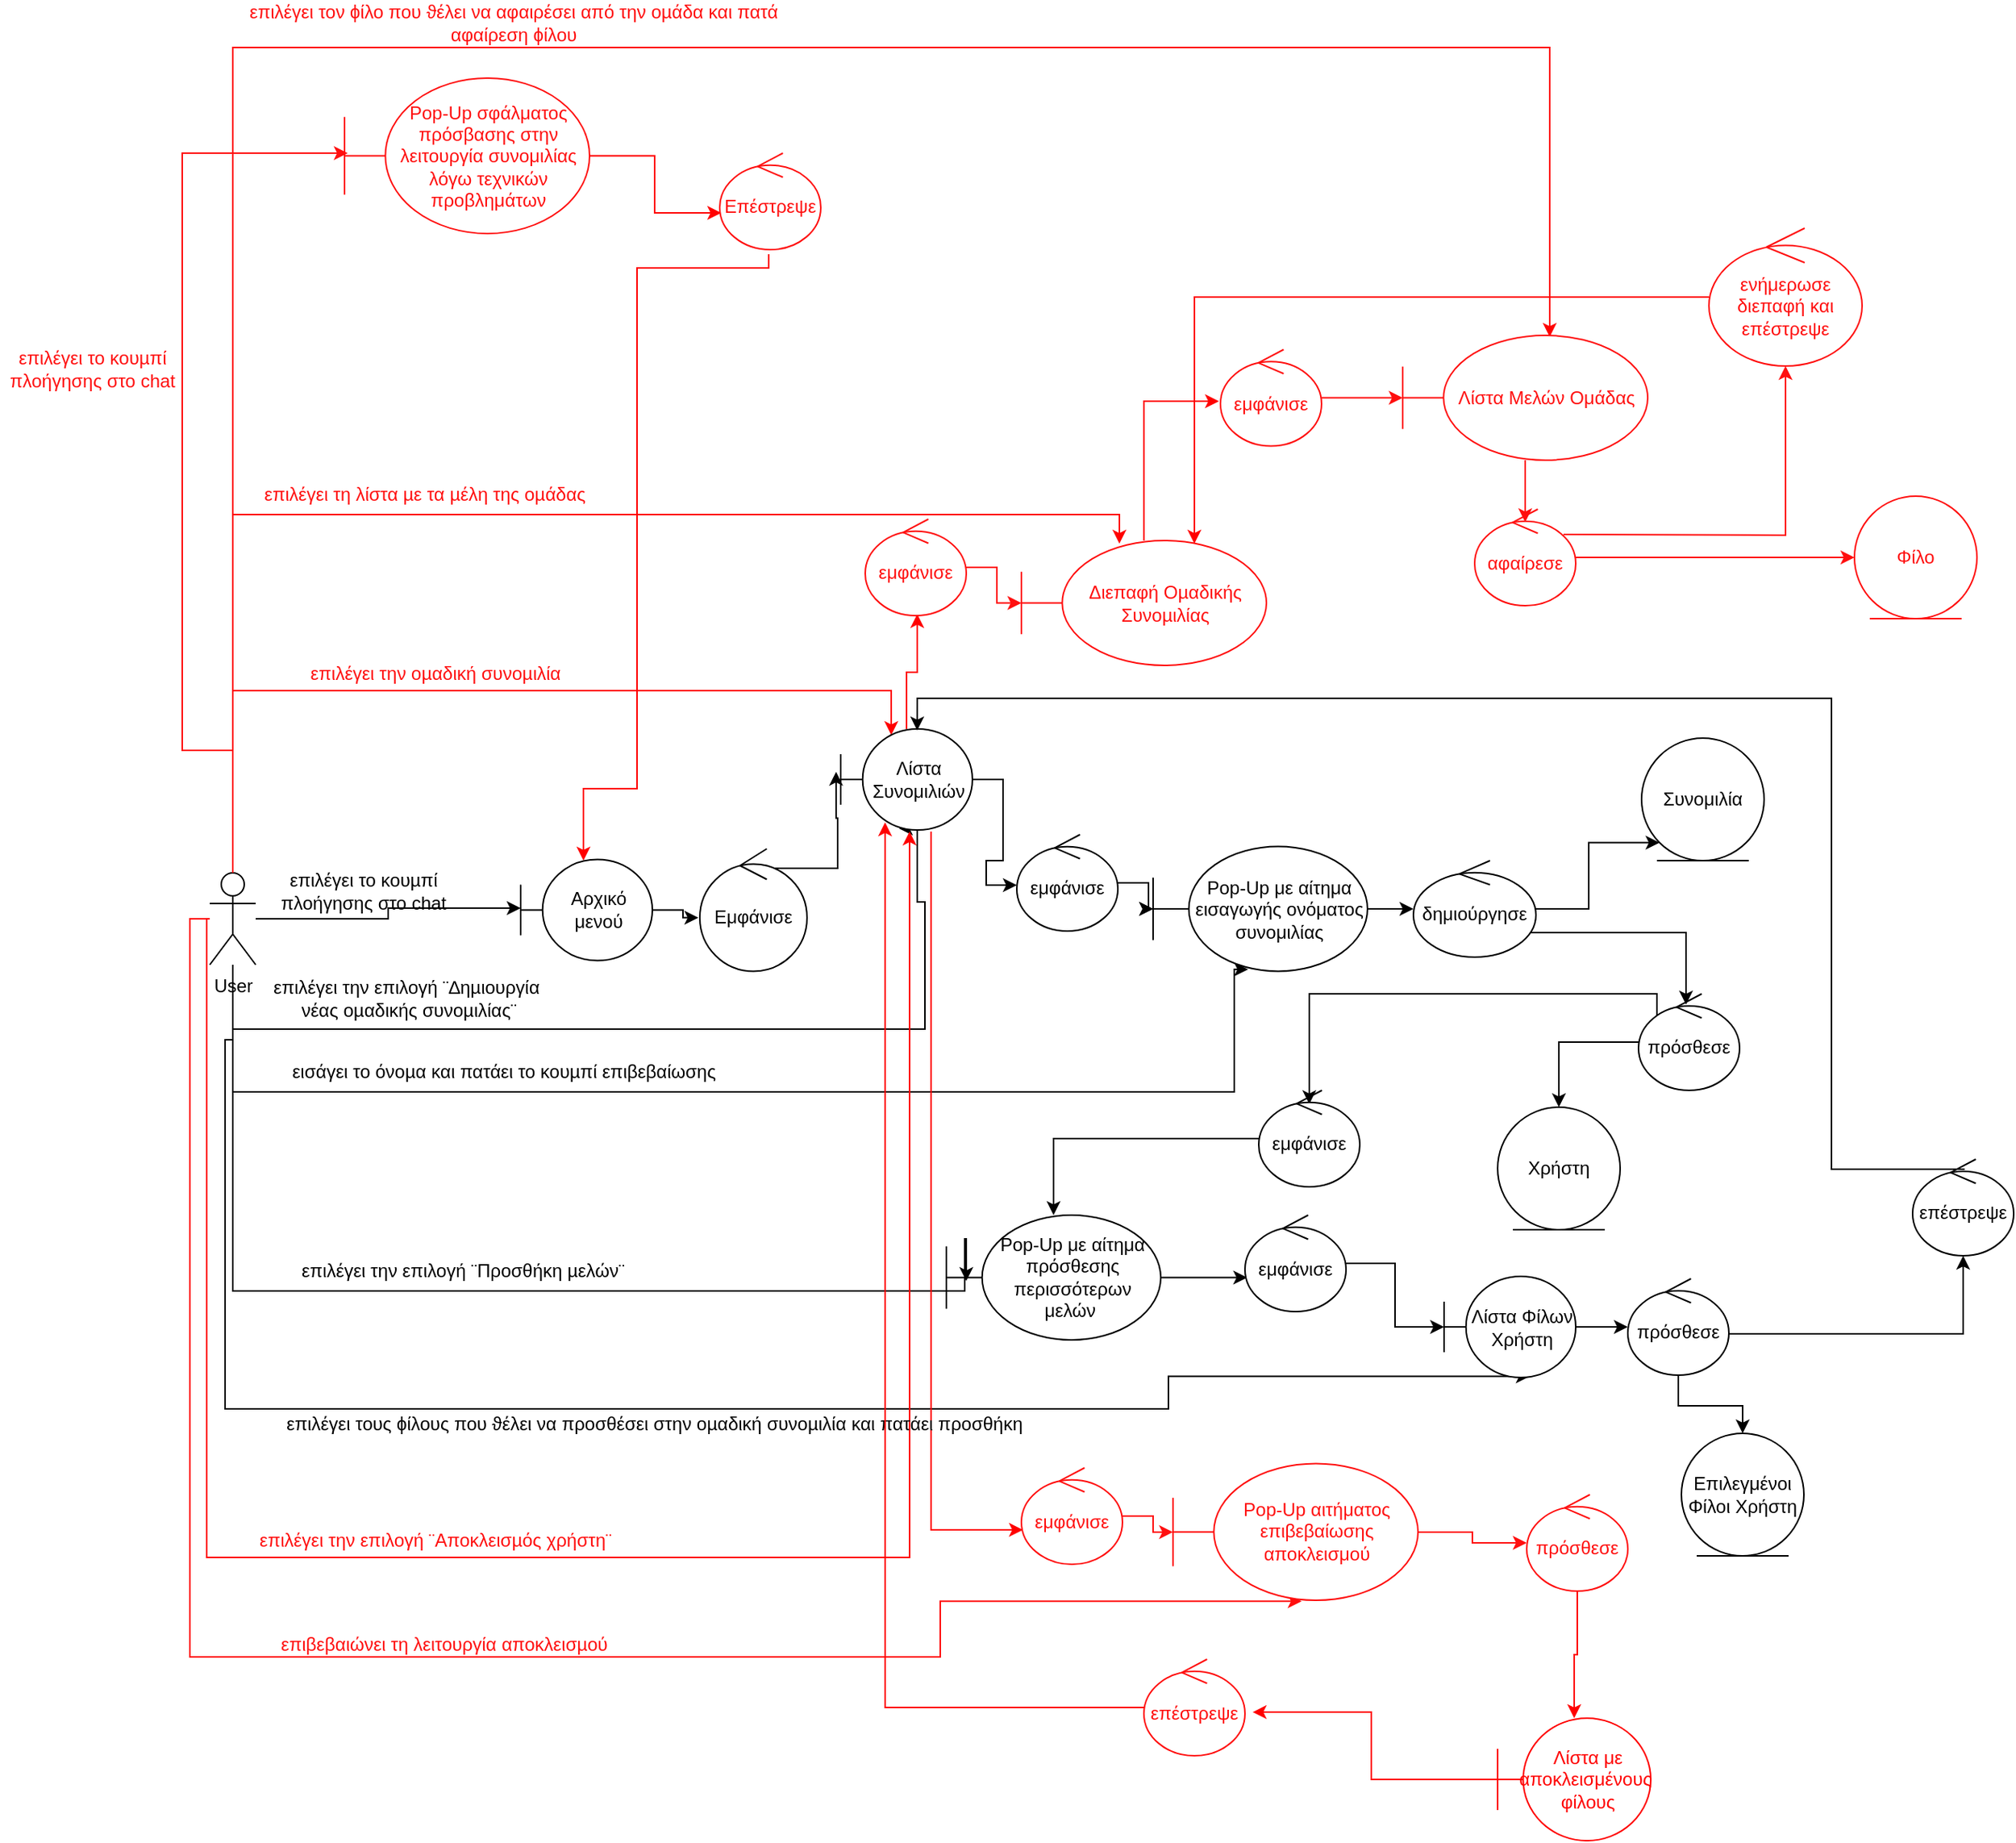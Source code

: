 <mxfile version="21.2.1" type="device">
  <diagram id="pmuhyV-cm-OnUMHhJTlq" name="Page-1">
    <mxGraphModel dx="3267" dy="2424" grid="0" gridSize="10" guides="1" tooltips="1" connect="1" arrows="1" fold="1" page="1" pageScale="1" pageWidth="827" pageHeight="1169" math="0" shadow="0">
      <root>
        <mxCell id="0" />
        <mxCell id="1" parent="0" />
        <mxCell id="SEXVIPA4rmlOhspBguN--4" value="" style="edgeStyle=orthogonalEdgeStyle;rounded=0;orthogonalLoop=1;jettySize=auto;html=1;entryX=0;entryY=0.481;entryDx=0;entryDy=0;entryPerimeter=0;" parent="1" source="SEXVIPA4rmlOhspBguN--1" target="fuNvJiftUmzsNU5uXSFQ-1" edge="1">
          <mxGeometry relative="1" as="geometry">
            <mxPoint x="229" y="323" as="targetPoint" />
          </mxGeometry>
        </mxCell>
        <mxCell id="SEXVIPA4rmlOhspBguN--38" style="edgeStyle=orthogonalEdgeStyle;rounded=0;orthogonalLoop=1;jettySize=auto;html=1;entryX=0.651;entryY=0.989;entryDx=0;entryDy=0;entryPerimeter=0;" parent="1" source="SEXVIPA4rmlOhspBguN--1" target="SEXVIPA4rmlOhspBguN--36" edge="1">
          <mxGeometry relative="1" as="geometry">
            <Array as="points">
              <mxPoint x="25" y="409" />
              <mxPoint x="20" y="409" />
              <mxPoint x="20" y="650" />
              <mxPoint x="636" y="650" />
            </Array>
          </mxGeometry>
        </mxCell>
        <mxCell id="SEXVIPA4rmlOhspBguN--62" style="edgeStyle=orthogonalEdgeStyle;rounded=0;orthogonalLoop=1;jettySize=auto;html=1;entryX=0.525;entryY=1.007;entryDx=0;entryDy=0;entryPerimeter=0;fontColor=#FF0F0F;strokeColor=#FF0F0F;" parent="1" source="SEXVIPA4rmlOhspBguN--1" target="SEXVIPA4rmlOhspBguN--60" edge="1">
          <mxGeometry relative="1" as="geometry">
            <Array as="points">
              <mxPoint x="-3" y="330" />
              <mxPoint x="-3" y="812" />
              <mxPoint x="487" y="812" />
              <mxPoint x="487" y="776" />
            </Array>
          </mxGeometry>
        </mxCell>
        <mxCell id="fuNvJiftUmzsNU5uXSFQ-5" style="edgeStyle=orthogonalEdgeStyle;rounded=0;orthogonalLoop=1;jettySize=auto;html=1;entryX=0.442;entryY=0.985;entryDx=0;entryDy=0;entryPerimeter=0;" edge="1" parent="1" source="SEXVIPA4rmlOhspBguN--1" target="SEXVIPA4rmlOhspBguN--3">
          <mxGeometry relative="1" as="geometry">
            <mxPoint x="367" y="476" as="targetPoint" />
            <Array as="points">
              <mxPoint x="25" y="402" />
              <mxPoint x="477" y="402" />
              <mxPoint x="477" y="319" />
              <mxPoint x="472" y="319" />
              <mxPoint x="472" y="271" />
            </Array>
          </mxGeometry>
        </mxCell>
        <mxCell id="fuNvJiftUmzsNU5uXSFQ-8" style="edgeStyle=orthogonalEdgeStyle;rounded=0;orthogonalLoop=1;jettySize=auto;html=1;entryX=0.443;entryY=0.985;entryDx=0;entryDy=0;entryPerimeter=0;" edge="1" parent="1" source="SEXVIPA4rmlOhspBguN--1" target="SEXVIPA4rmlOhspBguN--14">
          <mxGeometry relative="1" as="geometry">
            <mxPoint x="679" y="371" as="targetPoint" />
            <Array as="points">
              <mxPoint x="25" y="443" />
              <mxPoint x="679" y="443" />
              <mxPoint x="679" y="363" />
            </Array>
          </mxGeometry>
        </mxCell>
        <mxCell id="fuNvJiftUmzsNU5uXSFQ-9" style="edgeStyle=orthogonalEdgeStyle;rounded=0;orthogonalLoop=1;jettySize=auto;html=1;entryX=0.093;entryY=0.528;entryDx=0;entryDy=0;entryPerimeter=0;" edge="1" parent="1" source="SEXVIPA4rmlOhspBguN--1" target="SEXVIPA4rmlOhspBguN--30">
          <mxGeometry relative="1" as="geometry">
            <Array as="points">
              <mxPoint x="25" y="573" />
              <mxPoint x="503" y="573" />
              <mxPoint x="503" y="539" />
            </Array>
          </mxGeometry>
        </mxCell>
        <mxCell id="fuNvJiftUmzsNU5uXSFQ-18" style="edgeStyle=orthogonalEdgeStyle;rounded=0;orthogonalLoop=1;jettySize=auto;html=1;entryX=0.523;entryY=1.015;entryDx=0;entryDy=0;entryPerimeter=0;strokeColor=#FF0000;" edge="1" parent="1" source="SEXVIPA4rmlOhspBguN--1" target="SEXVIPA4rmlOhspBguN--3">
          <mxGeometry relative="1" as="geometry">
            <mxPoint x="55" y="798" as="targetPoint" />
            <Array as="points">
              <mxPoint x="8" y="330" />
              <mxPoint x="8" y="747" />
              <mxPoint x="467" y="747" />
            </Array>
          </mxGeometry>
        </mxCell>
        <mxCell id="fuNvJiftUmzsNU5uXSFQ-22" style="edgeStyle=orthogonalEdgeStyle;rounded=0;orthogonalLoop=1;jettySize=auto;html=1;entryX=0.384;entryY=0.061;entryDx=0;entryDy=0;entryPerimeter=0;strokeColor=#FF0000;" edge="1" parent="1" source="SEXVIPA4rmlOhspBguN--1" target="SEXVIPA4rmlOhspBguN--3">
          <mxGeometry relative="1" as="geometry">
            <Array as="points">
              <mxPoint x="25" y="181" />
              <mxPoint x="455" y="181" />
            </Array>
          </mxGeometry>
        </mxCell>
        <mxCell id="fuNvJiftUmzsNU5uXSFQ-24" style="edgeStyle=orthogonalEdgeStyle;rounded=0;orthogonalLoop=1;jettySize=auto;html=1;entryX=0.4;entryY=0.025;entryDx=0;entryDy=0;entryPerimeter=0;strokeColor=#FF0000;" edge="1" parent="1" source="SEXVIPA4rmlOhspBguN--1" target="SEXVIPA4rmlOhspBguN--77">
          <mxGeometry relative="1" as="geometry">
            <Array as="points">
              <mxPoint x="25" y="66" />
              <mxPoint x="604" y="66" />
            </Array>
          </mxGeometry>
        </mxCell>
        <mxCell id="fuNvJiftUmzsNU5uXSFQ-26" style="edgeStyle=orthogonalEdgeStyle;rounded=0;orthogonalLoop=1;jettySize=auto;html=1;entryX=0.6;entryY=0.012;entryDx=0;entryDy=0;entryPerimeter=0;strokeColor=#FF0000;" edge="1" parent="1" source="SEXVIPA4rmlOhspBguN--1" target="SEXVIPA4rmlOhspBguN--85">
          <mxGeometry relative="1" as="geometry">
            <Array as="points">
              <mxPoint x="25" y="-239" />
              <mxPoint x="885" y="-239" />
            </Array>
          </mxGeometry>
        </mxCell>
        <mxCell id="SEXVIPA4rmlOhspBguN--1" value="User" style="shape=umlActor;verticalLabelPosition=bottom;verticalAlign=top;html=1;outlineConnect=0;" parent="1" vertex="1">
          <mxGeometry x="10" y="300" width="30" height="60" as="geometry" />
        </mxCell>
        <mxCell id="fuNvJiftUmzsNU5uXSFQ-6" style="edgeStyle=orthogonalEdgeStyle;rounded=0;orthogonalLoop=1;jettySize=auto;html=1;entryX=0;entryY=0.524;entryDx=0;entryDy=0;entryPerimeter=0;" edge="1" parent="1" source="SEXVIPA4rmlOhspBguN--3" target="SEXVIPA4rmlOhspBguN--8">
          <mxGeometry relative="1" as="geometry" />
        </mxCell>
        <mxCell id="fuNvJiftUmzsNU5uXSFQ-20" style="edgeStyle=orthogonalEdgeStyle;rounded=0;orthogonalLoop=1;jettySize=auto;html=1;entryX=0.015;entryY=0.643;entryDx=0;entryDy=0;entryPerimeter=0;exitX=0.686;exitY=1.015;exitDx=0;exitDy=0;exitPerimeter=0;strokeColor=#FF0000;" edge="1" parent="1" source="SEXVIPA4rmlOhspBguN--3" target="SEXVIPA4rmlOhspBguN--58">
          <mxGeometry relative="1" as="geometry" />
        </mxCell>
        <mxCell id="fuNvJiftUmzsNU5uXSFQ-23" style="edgeStyle=orthogonalEdgeStyle;rounded=0;orthogonalLoop=1;jettySize=auto;html=1;entryX=0.515;entryY=0.984;entryDx=0;entryDy=0;entryPerimeter=0;strokeColor=#FF0000;" edge="1" parent="1" source="SEXVIPA4rmlOhspBguN--3" target="SEXVIPA4rmlOhspBguN--75">
          <mxGeometry relative="1" as="geometry" />
        </mxCell>
        <mxCell id="SEXVIPA4rmlOhspBguN--3" value="Λίστα Συνομιλιών" style="shape=umlBoundary;whiteSpace=wrap;html=1;" parent="1" vertex="1">
          <mxGeometry x="422" y="206" width="86" height="66" as="geometry" />
        </mxCell>
        <mxCell id="SEXVIPA4rmlOhspBguN--5" value="επιλέγει το κουµπί&lt;br&gt;πλοήγησης στο chat" style="text;html=1;align=center;verticalAlign=middle;resizable=0;points=[];autosize=1;strokeColor=none;fillColor=none;" parent="1" vertex="1">
          <mxGeometry x="50" y="297" width="120" height="30" as="geometry" />
        </mxCell>
        <mxCell id="SEXVIPA4rmlOhspBguN--7" value="επιλέγει την επιλογή ¨∆ηµιουργία&lt;br&gt;&amp;nbsp;νέας οµαδικής συνοµιλίας¨" style="text;html=1;align=center;verticalAlign=middle;resizable=0;points=[];autosize=1;strokeColor=none;fillColor=none;" parent="1" vertex="1">
          <mxGeometry x="43" y="367" width="190" height="30" as="geometry" />
        </mxCell>
        <mxCell id="SEXVIPA4rmlOhspBguN--18" value="" style="edgeStyle=orthogonalEdgeStyle;rounded=0;orthogonalLoop=1;jettySize=auto;html=1;" parent="1" source="SEXVIPA4rmlOhspBguN--8" target="SEXVIPA4rmlOhspBguN--14" edge="1">
          <mxGeometry relative="1" as="geometry" />
        </mxCell>
        <mxCell id="SEXVIPA4rmlOhspBguN--49" value="" style="edgeStyle=orthogonalEdgeStyle;rounded=0;orthogonalLoop=1;jettySize=auto;html=1;" parent="1" source="SEXVIPA4rmlOhspBguN--8" target="SEXVIPA4rmlOhspBguN--14" edge="1">
          <mxGeometry relative="1" as="geometry" />
        </mxCell>
        <mxCell id="SEXVIPA4rmlOhspBguN--8" value="εμφάνισε" style="ellipse;shape=umlControl;whiteSpace=wrap;html=1;" parent="1" vertex="1">
          <mxGeometry x="537" y="275" width="66" height="63" as="geometry" />
        </mxCell>
        <mxCell id="SEXVIPA4rmlOhspBguN--21" value="" style="edgeStyle=orthogonalEdgeStyle;rounded=0;orthogonalLoop=1;jettySize=auto;html=1;" parent="1" source="SEXVIPA4rmlOhspBguN--14" target="SEXVIPA4rmlOhspBguN--20" edge="1">
          <mxGeometry relative="1" as="geometry" />
        </mxCell>
        <mxCell id="SEXVIPA4rmlOhspBguN--14" value="Pop-Up με αίτημα εισαγωγής ονόματος συνομιλίας" style="shape=umlBoundary;whiteSpace=wrap;html=1;" parent="1" vertex="1">
          <mxGeometry x="626" y="282.75" width="140" height="81.5" as="geometry" />
        </mxCell>
        <mxCell id="SEXVIPA4rmlOhspBguN--19" value="&amp;nbsp;εισάγει το όνοµα και πατάει το κουµπί επιβεβαίωσης" style="text;html=1;align=center;verticalAlign=middle;resizable=0;points=[];autosize=1;strokeColor=none;fillColor=none;" parent="1" vertex="1">
          <mxGeometry x="50" y="420" width="300" height="20" as="geometry" />
        </mxCell>
        <mxCell id="SEXVIPA4rmlOhspBguN--23" value="" style="edgeStyle=orthogonalEdgeStyle;rounded=0;orthogonalLoop=1;jettySize=auto;html=1;entryX=0;entryY=1;entryDx=0;entryDy=0;" parent="1" source="SEXVIPA4rmlOhspBguN--20" target="SEXVIPA4rmlOhspBguN--22" edge="1">
          <mxGeometry relative="1" as="geometry" />
        </mxCell>
        <mxCell id="SEXVIPA4rmlOhspBguN--20" value="δημιούργησε" style="ellipse;shape=umlControl;whiteSpace=wrap;html=1;" parent="1" vertex="1">
          <mxGeometry x="796" y="292" width="80" height="63" as="geometry" />
        </mxCell>
        <mxCell id="SEXVIPA4rmlOhspBguN--25" value="" style="edgeStyle=orthogonalEdgeStyle;rounded=0;orthogonalLoop=1;jettySize=auto;html=1;exitX=0.95;exitY=0.746;exitDx=0;exitDy=0;exitPerimeter=0;entryX=0.47;entryY=0.111;entryDx=0;entryDy=0;entryPerimeter=0;" parent="1" source="SEXVIPA4rmlOhspBguN--20" target="SEXVIPA4rmlOhspBguN--24" edge="1">
          <mxGeometry relative="1" as="geometry" />
        </mxCell>
        <mxCell id="SEXVIPA4rmlOhspBguN--22" value="Συνομιλία" style="ellipse;shape=umlEntity;whiteSpace=wrap;html=1;" parent="1" vertex="1">
          <mxGeometry x="945" y="212" width="80" height="80" as="geometry" />
        </mxCell>
        <mxCell id="SEXVIPA4rmlOhspBguN--27" value="" style="edgeStyle=orthogonalEdgeStyle;rounded=0;orthogonalLoop=1;jettySize=auto;html=1;" parent="1" source="SEXVIPA4rmlOhspBguN--24" target="SEXVIPA4rmlOhspBguN--26" edge="1">
          <mxGeometry relative="1" as="geometry" />
        </mxCell>
        <mxCell id="SEXVIPA4rmlOhspBguN--24" value="πρόσθεσε" style="ellipse;shape=umlControl;whiteSpace=wrap;html=1;" parent="1" vertex="1">
          <mxGeometry x="943" y="379" width="66" height="63" as="geometry" />
        </mxCell>
        <mxCell id="SEXVIPA4rmlOhspBguN--29" style="edgeStyle=orthogonalEdgeStyle;rounded=0;orthogonalLoop=1;jettySize=auto;html=1;exitX=0.182;exitY=0.222;exitDx=0;exitDy=0;exitPerimeter=0;entryX=0.5;entryY=0.143;entryDx=0;entryDy=0;entryPerimeter=0;" parent="1" source="SEXVIPA4rmlOhspBguN--24" target="SEXVIPA4rmlOhspBguN--28" edge="1">
          <mxGeometry relative="1" as="geometry">
            <Array as="points">
              <mxPoint x="955" y="379" />
              <mxPoint x="728" y="379" />
            </Array>
          </mxGeometry>
        </mxCell>
        <mxCell id="SEXVIPA4rmlOhspBguN--26" value="Χρήστη" style="ellipse;shape=umlEntity;whiteSpace=wrap;html=1;" parent="1" vertex="1">
          <mxGeometry x="851" y="453" width="80" height="80" as="geometry" />
        </mxCell>
        <mxCell id="SEXVIPA4rmlOhspBguN--31" style="edgeStyle=orthogonalEdgeStyle;rounded=0;orthogonalLoop=1;jettySize=auto;html=1;" parent="1" source="SEXVIPA4rmlOhspBguN--28" target="SEXVIPA4rmlOhspBguN--30" edge="1">
          <mxGeometry relative="1" as="geometry" />
        </mxCell>
        <mxCell id="SEXVIPA4rmlOhspBguN--28" value="εμφάνισε" style="ellipse;shape=umlControl;whiteSpace=wrap;html=1;" parent="1" vertex="1">
          <mxGeometry x="695" y="442" width="66" height="63" as="geometry" />
        </mxCell>
        <mxCell id="SEXVIPA4rmlOhspBguN--35" value="" style="edgeStyle=orthogonalEdgeStyle;rounded=0;orthogonalLoop=1;jettySize=auto;html=1;" parent="1" source="SEXVIPA4rmlOhspBguN--30" target="SEXVIPA4rmlOhspBguN--34" edge="1">
          <mxGeometry relative="1" as="geometry">
            <Array as="points">
              <mxPoint x="580" y="565" />
            </Array>
          </mxGeometry>
        </mxCell>
        <mxCell id="SEXVIPA4rmlOhspBguN--30" value="Pop-Up με αίτημα πρόσθεσης περισσότερων μελών&amp;nbsp;" style="shape=umlBoundary;whiteSpace=wrap;html=1;" parent="1" vertex="1">
          <mxGeometry x="491" y="523.5" width="140" height="81.5" as="geometry" />
        </mxCell>
        <mxCell id="SEXVIPA4rmlOhspBguN--33" value=" επιλέγει την επιλογή ¨Προσθήκη µελών¨" style="text;html=1;align=center;verticalAlign=middle;resizable=0;points=[];autosize=1;strokeColor=none;fillColor=none;" parent="1" vertex="1">
          <mxGeometry x="60" y="550" width="230" height="20" as="geometry" />
        </mxCell>
        <mxCell id="SEXVIPA4rmlOhspBguN--37" value="" style="edgeStyle=orthogonalEdgeStyle;rounded=0;orthogonalLoop=1;jettySize=auto;html=1;" parent="1" source="SEXVIPA4rmlOhspBguN--34" target="SEXVIPA4rmlOhspBguN--36" edge="1">
          <mxGeometry relative="1" as="geometry" />
        </mxCell>
        <mxCell id="SEXVIPA4rmlOhspBguN--34" value="εμφάνισε" style="ellipse;shape=umlControl;whiteSpace=wrap;html=1;" parent="1" vertex="1">
          <mxGeometry x="686" y="523.5" width="66" height="63" as="geometry" />
        </mxCell>
        <mxCell id="SEXVIPA4rmlOhspBguN--41" value="" style="edgeStyle=orthogonalEdgeStyle;rounded=0;orthogonalLoop=1;jettySize=auto;html=1;" parent="1" source="SEXVIPA4rmlOhspBguN--36" target="SEXVIPA4rmlOhspBguN--40" edge="1">
          <mxGeometry relative="1" as="geometry" />
        </mxCell>
        <mxCell id="SEXVIPA4rmlOhspBguN--36" value="Λίστα Φίλων Χρήστη" style="shape=umlBoundary;whiteSpace=wrap;html=1;" parent="1" vertex="1">
          <mxGeometry x="816" y="563.5" width="86" height="66" as="geometry" />
        </mxCell>
        <mxCell id="SEXVIPA4rmlOhspBguN--39" value="επιλέγει τους ϕίλους που ϑέλει να προσθέσει στην οµαδική συνοµιλία και πατάει προσθήκη" style="text;html=1;align=center;verticalAlign=middle;resizable=0;points=[];autosize=1;strokeColor=none;fillColor=none;" parent="1" vertex="1">
          <mxGeometry x="50" y="650" width="500" height="20" as="geometry" />
        </mxCell>
        <mxCell id="SEXVIPA4rmlOhspBguN--43" value="" style="edgeStyle=orthogonalEdgeStyle;rounded=0;orthogonalLoop=1;jettySize=auto;html=1;" parent="1" source="SEXVIPA4rmlOhspBguN--40" target="SEXVIPA4rmlOhspBguN--42" edge="1">
          <mxGeometry relative="1" as="geometry" />
        </mxCell>
        <mxCell id="SEXVIPA4rmlOhspBguN--40" value="πρόσθεσε" style="ellipse;shape=umlControl;whiteSpace=wrap;html=1;" parent="1" vertex="1">
          <mxGeometry x="936" y="565" width="66" height="63" as="geometry" />
        </mxCell>
        <mxCell id="SEXVIPA4rmlOhspBguN--45" value="" style="edgeStyle=orthogonalEdgeStyle;rounded=0;orthogonalLoop=1;jettySize=auto;html=1;exitX=1;exitY=0.571;exitDx=0;exitDy=0;exitPerimeter=0;" parent="1" source="SEXVIPA4rmlOhspBguN--40" target="SEXVIPA4rmlOhspBguN--44" edge="1">
          <mxGeometry relative="1" as="geometry" />
        </mxCell>
        <mxCell id="SEXVIPA4rmlOhspBguN--42" value="Επιλεγμένοι Φίλοι Χρήστη" style="ellipse;shape=umlEntity;whiteSpace=wrap;html=1;" parent="1" vertex="1">
          <mxGeometry x="971" y="666" width="80" height="80" as="geometry" />
        </mxCell>
        <mxCell id="fuNvJiftUmzsNU5uXSFQ-10" style="edgeStyle=orthogonalEdgeStyle;rounded=0;orthogonalLoop=1;jettySize=auto;html=1;entryX=0.581;entryY=0.015;entryDx=0;entryDy=0;entryPerimeter=0;exitX=0.515;exitY=0.103;exitDx=0;exitDy=0;exitPerimeter=0;" edge="1" parent="1" source="SEXVIPA4rmlOhspBguN--44" target="SEXVIPA4rmlOhspBguN--3">
          <mxGeometry relative="1" as="geometry">
            <Array as="points">
              <mxPoint x="1069" y="186" />
              <mxPoint x="472" y="186" />
            </Array>
          </mxGeometry>
        </mxCell>
        <mxCell id="SEXVIPA4rmlOhspBguN--44" value="επέστρεψε" style="ellipse;shape=umlControl;whiteSpace=wrap;html=1;" parent="1" vertex="1">
          <mxGeometry x="1122" y="487" width="66" height="63" as="geometry" />
        </mxCell>
        <mxCell id="fuNvJiftUmzsNU5uXSFQ-12" style="edgeStyle=orthogonalEdgeStyle;rounded=0;orthogonalLoop=1;jettySize=auto;html=1;entryX=0.015;entryY=0.619;entryDx=0;entryDy=0;entryPerimeter=0;strokeColor=#FF0000;" edge="1" parent="1" source="SEXVIPA4rmlOhspBguN--47" target="SEXVIPA4rmlOhspBguN--52">
          <mxGeometry relative="1" as="geometry" />
        </mxCell>
        <mxCell id="SEXVIPA4rmlOhspBguN--47" value="&lt;font color=&quot;#ff0f0f&quot;&gt;Pop-Up σφάλματος πρόσβασης στην λειτουργία συνομιλίας λόγω τεχνικών προβλημάτων&lt;/font&gt;" style="shape=umlBoundary;whiteSpace=wrap;html=1;strokeColor=#FF0F0F;" parent="1" vertex="1">
          <mxGeometry x="98" y="-219" width="160" height="101.5" as="geometry" />
        </mxCell>
        <mxCell id="SEXVIPA4rmlOhspBguN--50" value="" style="edgeStyle=orthogonalEdgeStyle;rounded=0;orthogonalLoop=1;jettySize=auto;html=1;exitX=0.5;exitY=0;exitDx=0;exitDy=0;exitPerimeter=0;strokeColor=#FF0F0F;entryX=0.013;entryY=0.483;entryDx=0;entryDy=0;entryPerimeter=0;" parent="1" source="SEXVIPA4rmlOhspBguN--1" edge="1" target="SEXVIPA4rmlOhspBguN--47">
          <mxGeometry relative="1" as="geometry">
            <mxPoint x="118" y="220.25" as="sourcePoint" />
            <mxPoint x="152" y="220.35" as="targetPoint" />
            <Array as="points">
              <mxPoint x="25" y="220" />
              <mxPoint x="-8" y="220" />
              <mxPoint x="-8" y="-170" />
            </Array>
          </mxGeometry>
        </mxCell>
        <mxCell id="SEXVIPA4rmlOhspBguN--51" value="επιλέγει το κουµπί&lt;br&gt;πλοήγησης στο chat" style="text;html=1;align=center;verticalAlign=middle;resizable=0;points=[];autosize=1;strokeColor=none;fillColor=none;fontColor=#FF0F0F;" parent="1" vertex="1">
          <mxGeometry x="-127" y="-44" width="120" height="30" as="geometry" />
        </mxCell>
        <mxCell id="fuNvJiftUmzsNU5uXSFQ-13" style="edgeStyle=orthogonalEdgeStyle;rounded=0;orthogonalLoop=1;jettySize=auto;html=1;exitX=0.485;exitY=1.048;exitDx=0;exitDy=0;exitPerimeter=0;strokeColor=#FF0000;entryX=0.477;entryY=0.011;entryDx=0;entryDy=0;entryPerimeter=0;" edge="1" parent="1" source="SEXVIPA4rmlOhspBguN--52" target="fuNvJiftUmzsNU5uXSFQ-1">
          <mxGeometry relative="1" as="geometry">
            <mxPoint x="243" y="252" as="targetPoint" />
            <Array as="points">
              <mxPoint x="375" y="-95" />
              <mxPoint x="289" y="-95" />
              <mxPoint x="289" y="245" />
              <mxPoint x="254" y="245" />
            </Array>
          </mxGeometry>
        </mxCell>
        <mxCell id="SEXVIPA4rmlOhspBguN--52" value="&lt;font color=&quot;#ff0f0f&quot;&gt;Επέστρεψε&lt;/font&gt;" style="ellipse;shape=umlControl;whiteSpace=wrap;html=1;strokeColor=#FF0F0F;" parent="1" vertex="1">
          <mxGeometry x="343" y="-170" width="66" height="63" as="geometry" />
        </mxCell>
        <mxCell id="SEXVIPA4rmlOhspBguN--57" value="επιλέγει την επιλογή ¨Αποκλεισµός χρήστη¨" style="text;html=1;align=center;verticalAlign=middle;resizable=0;points=[];autosize=1;strokeColor=none;fillColor=none;fontColor=#FF0F0F;" parent="1" vertex="1">
          <mxGeometry x="32" y="726" width="250" height="20" as="geometry" />
        </mxCell>
        <mxCell id="SEXVIPA4rmlOhspBguN--61" value="" style="edgeStyle=orthogonalEdgeStyle;rounded=0;orthogonalLoop=1;jettySize=auto;html=1;fontColor=#FF0F0F;strokeColor=#FF0F0F;" parent="1" source="SEXVIPA4rmlOhspBguN--58" target="SEXVIPA4rmlOhspBguN--60" edge="1">
          <mxGeometry relative="1" as="geometry" />
        </mxCell>
        <mxCell id="SEXVIPA4rmlOhspBguN--58" value="&lt;font color=&quot;#ff0f0f&quot;&gt;εμφάνισε&lt;/font&gt;" style="ellipse;shape=umlControl;whiteSpace=wrap;html=1;strokeColor=#FF0F0F;" parent="1" vertex="1">
          <mxGeometry x="540" y="688.5" width="66" height="63" as="geometry" />
        </mxCell>
        <mxCell id="SEXVIPA4rmlOhspBguN--65" value="" style="edgeStyle=orthogonalEdgeStyle;rounded=0;orthogonalLoop=1;jettySize=auto;html=1;fontColor=#FF0F0F;strokeColor=#FF0F0F;" parent="1" source="SEXVIPA4rmlOhspBguN--60" target="SEXVIPA4rmlOhspBguN--64" edge="1">
          <mxGeometry relative="1" as="geometry" />
        </mxCell>
        <mxCell id="SEXVIPA4rmlOhspBguN--60" value="&lt;font color=&quot;#ff0f0f&quot;&gt;Pop-Up αιτήματος επιβεβαίωσης αποκλεισμού&lt;/font&gt;" style="shape=umlBoundary;whiteSpace=wrap;html=1;strokeColor=#FF0F0F;" parent="1" vertex="1">
          <mxGeometry x="639" y="685.75" width="160" height="89.25" as="geometry" />
        </mxCell>
        <mxCell id="SEXVIPA4rmlOhspBguN--63" value="&amp;nbsp;επιβεβαιώνει τη λειτουργία αποκλεισµού" style="text;html=1;align=center;verticalAlign=middle;resizable=0;points=[];autosize=1;strokeColor=none;fillColor=none;fontColor=#FF0F0F;" parent="1" vertex="1">
          <mxGeometry x="46" y="793.5" width="230" height="20" as="geometry" />
        </mxCell>
        <mxCell id="fuNvJiftUmzsNU5uXSFQ-16" style="edgeStyle=orthogonalEdgeStyle;rounded=0;orthogonalLoop=1;jettySize=auto;html=1;strokeColor=#FF0000;" edge="1" parent="1" source="SEXVIPA4rmlOhspBguN--64" target="fuNvJiftUmzsNU5uXSFQ-15">
          <mxGeometry relative="1" as="geometry" />
        </mxCell>
        <mxCell id="SEXVIPA4rmlOhspBguN--64" value="&lt;font color=&quot;#ff0f0f&quot;&gt;πρόσθεσε&lt;/font&gt;" style="ellipse;shape=umlControl;whiteSpace=wrap;html=1;strokeColor=#FF0F0F;" parent="1" vertex="1">
          <mxGeometry x="870" y="706" width="66" height="63" as="geometry" />
        </mxCell>
        <mxCell id="fuNvJiftUmzsNU5uXSFQ-14" style="edgeStyle=orthogonalEdgeStyle;rounded=0;orthogonalLoop=1;jettySize=auto;html=1;entryX=0.337;entryY=0.924;entryDx=0;entryDy=0;entryPerimeter=0;strokeColor=#FF0000;" edge="1" parent="1" source="SEXVIPA4rmlOhspBguN--70" target="SEXVIPA4rmlOhspBguN--3">
          <mxGeometry relative="1" as="geometry" />
        </mxCell>
        <mxCell id="SEXVIPA4rmlOhspBguN--70" value="&lt;font color=&quot;#ff0f0f&quot;&gt;επέστρεψε&lt;/font&gt;" style="ellipse;shape=umlControl;whiteSpace=wrap;html=1;strokeColor=#FF0F0F;" parent="1" vertex="1">
          <mxGeometry x="620" y="813.5" width="66" height="63" as="geometry" />
        </mxCell>
        <mxCell id="SEXVIPA4rmlOhspBguN--74" value="επιλέγει την οµαδική συνοµιλία" style="text;html=1;align=center;verticalAlign=middle;resizable=0;points=[];autosize=1;strokeColor=none;fillColor=none;fontColor=#FF0F0F;" parent="1" vertex="1">
          <mxGeometry x="67" y="160" width="180" height="20" as="geometry" />
        </mxCell>
        <mxCell id="SEXVIPA4rmlOhspBguN--79" style="edgeStyle=orthogonalEdgeStyle;rounded=0;orthogonalLoop=1;jettySize=auto;html=1;fontColor=#FF0F0F;strokeColor=#FF0F0F;" parent="1" source="SEXVIPA4rmlOhspBguN--75" target="SEXVIPA4rmlOhspBguN--77" edge="1">
          <mxGeometry relative="1" as="geometry" />
        </mxCell>
        <mxCell id="SEXVIPA4rmlOhspBguN--75" value="&lt;font color=&quot;#ff0f0f&quot;&gt;εμφάνισε&lt;/font&gt;" style="ellipse;shape=umlControl;whiteSpace=wrap;html=1;strokeColor=#FF0F0F;" parent="1" vertex="1">
          <mxGeometry x="438" y="69" width="66" height="63" as="geometry" />
        </mxCell>
        <mxCell id="fuNvJiftUmzsNU5uXSFQ-25" style="edgeStyle=orthogonalEdgeStyle;rounded=0;orthogonalLoop=1;jettySize=auto;html=1;entryX=-0.015;entryY=0.536;entryDx=0;entryDy=0;entryPerimeter=0;strokeColor=#FF0000;" edge="1" parent="1" source="SEXVIPA4rmlOhspBguN--77" target="SEXVIPA4rmlOhspBguN--83">
          <mxGeometry relative="1" as="geometry" />
        </mxCell>
        <mxCell id="SEXVIPA4rmlOhspBguN--77" value="&lt;font color=&quot;#ff0f0f&quot;&gt;Διεπαφή Οµαδικής Συνοµιλίας&lt;br&gt;&lt;/font&gt;" style="shape=umlBoundary;whiteSpace=wrap;html=1;strokeColor=#FF0F0F;" parent="1" vertex="1">
          <mxGeometry x="540" y="83" width="160" height="81.5" as="geometry" />
        </mxCell>
        <mxCell id="SEXVIPA4rmlOhspBguN--81" value="επιλέγει τη λίστα µε τα µέλη της οµάδας" style="text;html=1;align=center;verticalAlign=middle;resizable=0;points=[];autosize=1;strokeColor=none;fillColor=none;fontColor=#FF0F0F;" parent="1" vertex="1">
          <mxGeometry x="35" y="42.5" width="230" height="20" as="geometry" />
        </mxCell>
        <mxCell id="SEXVIPA4rmlOhspBguN--86" value="" style="edgeStyle=orthogonalEdgeStyle;rounded=0;orthogonalLoop=1;jettySize=auto;html=1;fontColor=#FF0F0F;strokeColor=#FF0F0F;" parent="1" source="SEXVIPA4rmlOhspBguN--83" target="SEXVIPA4rmlOhspBguN--85" edge="1">
          <mxGeometry relative="1" as="geometry" />
        </mxCell>
        <mxCell id="SEXVIPA4rmlOhspBguN--83" value="&lt;font color=&quot;#ff0f0f&quot;&gt;εμφάνισε&lt;/font&gt;" style="ellipse;shape=umlControl;whiteSpace=wrap;html=1;strokeColor=#FF0F0F;" parent="1" vertex="1">
          <mxGeometry x="670" y="-41.75" width="66" height="63" as="geometry" />
        </mxCell>
        <mxCell id="SEXVIPA4rmlOhspBguN--92" value="" style="edgeStyle=orthogonalEdgeStyle;rounded=0;orthogonalLoop=1;jettySize=auto;html=1;fontColor=#FF0F0F;strokeColor=#FF0F0F;entryX=0.5;entryY=0.135;entryDx=0;entryDy=0;entryPerimeter=0;" parent="1" source="SEXVIPA4rmlOhspBguN--85" target="SEXVIPA4rmlOhspBguN--90" edge="1">
          <mxGeometry relative="1" as="geometry" />
        </mxCell>
        <mxCell id="SEXVIPA4rmlOhspBguN--85" value="&lt;font color=&quot;#ff0f0f&quot;&gt;Λίστα Μελών Ομάδας&lt;/font&gt;" style="shape=umlBoundary;whiteSpace=wrap;html=1;strokeColor=#FF0F0F;" parent="1" vertex="1">
          <mxGeometry x="789" y="-51" width="160" height="81.5" as="geometry" />
        </mxCell>
        <mxCell id="SEXVIPA4rmlOhspBguN--88" value=" επιλέγει τον ϕίλο που ϑέλει να αφαιρέσει από την οµάδα και πατά&lt;br/&gt;αφαίρεση ϕίλου" style="text;html=1;align=center;verticalAlign=middle;resizable=0;points=[];autosize=1;strokeColor=none;fillColor=none;fontColor=#FF0F0F;" parent="1" vertex="1">
          <mxGeometry x="28" y="-270" width="360" height="30" as="geometry" />
        </mxCell>
        <mxCell id="SEXVIPA4rmlOhspBguN--94" value="" style="edgeStyle=orthogonalEdgeStyle;rounded=0;orthogonalLoop=1;jettySize=auto;html=1;fontColor=#FF0F0F;strokeColor=#FF0F0F;" parent="1" source="SEXVIPA4rmlOhspBguN--90" target="SEXVIPA4rmlOhspBguN--93" edge="1">
          <mxGeometry relative="1" as="geometry" />
        </mxCell>
        <mxCell id="SEXVIPA4rmlOhspBguN--90" value="&lt;font color=&quot;#ff0f0f&quot;&gt;αφαίρεσε&lt;/font&gt;" style="ellipse;shape=umlControl;whiteSpace=wrap;html=1;strokeColor=#FF0F0F;" parent="1" vertex="1">
          <mxGeometry x="836" y="62.5" width="66" height="63" as="geometry" />
        </mxCell>
        <mxCell id="SEXVIPA4rmlOhspBguN--97" value="" style="edgeStyle=orthogonalEdgeStyle;rounded=0;orthogonalLoop=1;jettySize=auto;html=1;fontColor=#FF0F0F;strokeColor=#FF0F0F;" parent="1" target="SEXVIPA4rmlOhspBguN--96" edge="1">
          <mxGeometry relative="1" as="geometry">
            <mxPoint x="894" y="79" as="sourcePoint" />
          </mxGeometry>
        </mxCell>
        <mxCell id="SEXVIPA4rmlOhspBguN--93" value="&lt;font color=&quot;#ff0f0f&quot;&gt;Φίλο&lt;/font&gt;" style="ellipse;shape=umlEntity;whiteSpace=wrap;html=1;strokeColor=#FF0F0F;" parent="1" vertex="1">
          <mxGeometry x="1084" y="54" width="80" height="80" as="geometry" />
        </mxCell>
        <mxCell id="fuNvJiftUmzsNU5uXSFQ-27" style="edgeStyle=orthogonalEdgeStyle;rounded=0;orthogonalLoop=1;jettySize=auto;html=1;entryX=0.706;entryY=0.025;entryDx=0;entryDy=0;entryPerimeter=0;strokeColor=#FF0000;" edge="1" parent="1" source="SEXVIPA4rmlOhspBguN--96" target="SEXVIPA4rmlOhspBguN--77">
          <mxGeometry relative="1" as="geometry" />
        </mxCell>
        <mxCell id="SEXVIPA4rmlOhspBguN--96" value="&lt;font color=&quot;#ff0f0f&quot;&gt;ενήμερωσε διεπαφή και επέστρεψε&lt;/font&gt;" style="ellipse;shape=umlControl;whiteSpace=wrap;html=1;strokeColor=#FF0F0F;" parent="1" vertex="1">
          <mxGeometry x="989" y="-121" width="100" height="90" as="geometry" />
        </mxCell>
        <mxCell id="fuNvJiftUmzsNU5uXSFQ-3" style="edgeStyle=orthogonalEdgeStyle;rounded=0;orthogonalLoop=1;jettySize=auto;html=1;entryX=-0.014;entryY=0.563;entryDx=0;entryDy=0;entryPerimeter=0;" edge="1" parent="1" source="fuNvJiftUmzsNU5uXSFQ-1" target="fuNvJiftUmzsNU5uXSFQ-2">
          <mxGeometry relative="1" as="geometry" />
        </mxCell>
        <mxCell id="fuNvJiftUmzsNU5uXSFQ-1" value="Αρχικό μενού" style="shape=umlBoundary;whiteSpace=wrap;html=1;" vertex="1" parent="1">
          <mxGeometry x="213" y="291.25" width="86" height="66" as="geometry" />
        </mxCell>
        <mxCell id="fuNvJiftUmzsNU5uXSFQ-4" style="edgeStyle=orthogonalEdgeStyle;rounded=0;orthogonalLoop=1;jettySize=auto;html=1;exitX=0.486;exitY=0.159;exitDx=0;exitDy=0;exitPerimeter=0;entryX=-0.035;entryY=0.424;entryDx=0;entryDy=0;entryPerimeter=0;" edge="1" parent="1" source="fuNvJiftUmzsNU5uXSFQ-2" target="SEXVIPA4rmlOhspBguN--3">
          <mxGeometry relative="1" as="geometry">
            <mxPoint x="365" y="234" as="targetPoint" />
          </mxGeometry>
        </mxCell>
        <mxCell id="fuNvJiftUmzsNU5uXSFQ-2" value="Εμφάνισε" style="ellipse;shape=umlControl;whiteSpace=wrap;html=1;" vertex="1" parent="1">
          <mxGeometry x="330" y="284.25" width="70" height="80" as="geometry" />
        </mxCell>
        <mxCell id="fuNvJiftUmzsNU5uXSFQ-17" style="edgeStyle=orthogonalEdgeStyle;rounded=0;orthogonalLoop=1;jettySize=auto;html=1;entryX=1.076;entryY=0.548;entryDx=0;entryDy=0;entryPerimeter=0;strokeColor=#FF0000;" edge="1" parent="1" source="fuNvJiftUmzsNU5uXSFQ-15" target="SEXVIPA4rmlOhspBguN--70">
          <mxGeometry relative="1" as="geometry" />
        </mxCell>
        <mxCell id="fuNvJiftUmzsNU5uXSFQ-15" value="&lt;font color=&quot;#ff0000&quot;&gt;Λίστα με αποκλεισμένους&amp;nbsp;&lt;br&gt;φίλους&lt;/font&gt;" style="shape=umlBoundary;whiteSpace=wrap;html=1;strokeColor=#FF0000;" vertex="1" parent="1">
          <mxGeometry x="851" y="852" width="100" height="80" as="geometry" />
        </mxCell>
      </root>
    </mxGraphModel>
  </diagram>
</mxfile>
